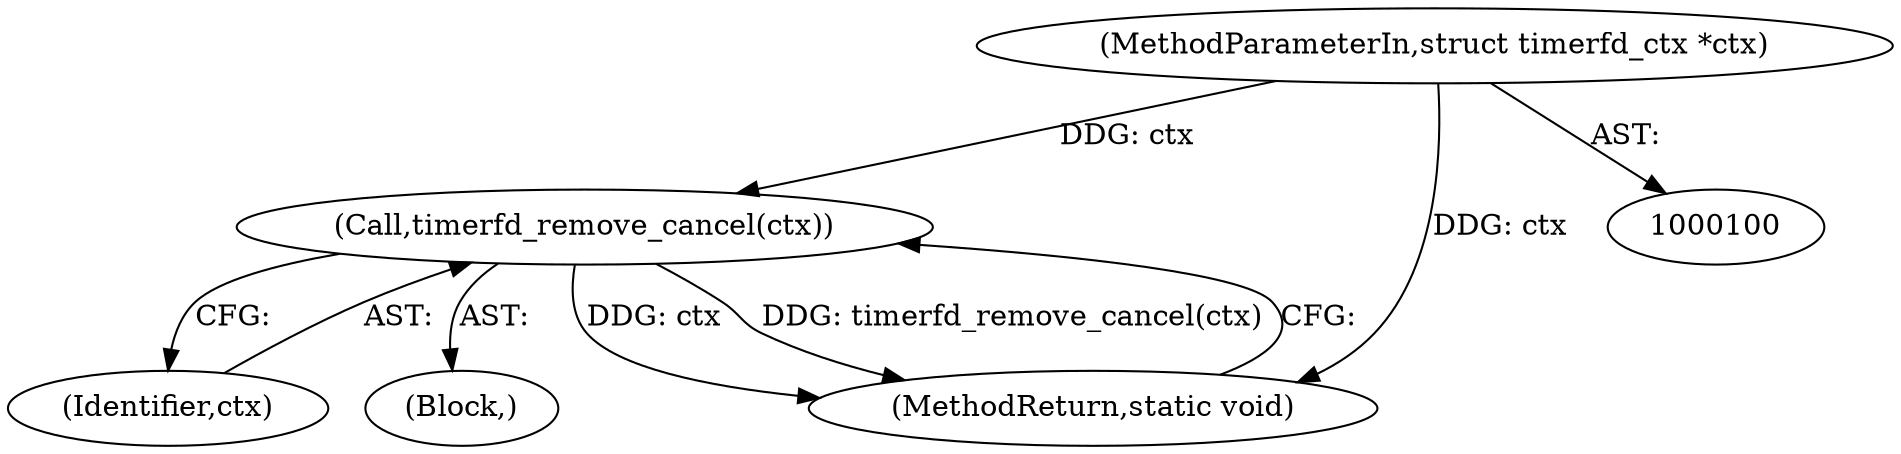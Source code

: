 digraph "0_linux_1e38da300e1e395a15048b0af1e5305bd91402f6_1@pointer" {
"1000155" [label="(Call,timerfd_remove_cancel(ctx))"];
"1000101" [label="(MethodParameterIn,struct timerfd_ctx *ctx)"];
"1000156" [label="(Identifier,ctx)"];
"1000154" [label="(Block,)"];
"1000157" [label="(MethodReturn,static void)"];
"1000155" [label="(Call,timerfd_remove_cancel(ctx))"];
"1000101" [label="(MethodParameterIn,struct timerfd_ctx *ctx)"];
"1000155" -> "1000154"  [label="AST: "];
"1000155" -> "1000156"  [label="CFG: "];
"1000156" -> "1000155"  [label="AST: "];
"1000157" -> "1000155"  [label="CFG: "];
"1000155" -> "1000157"  [label="DDG: ctx"];
"1000155" -> "1000157"  [label="DDG: timerfd_remove_cancel(ctx)"];
"1000101" -> "1000155"  [label="DDG: ctx"];
"1000101" -> "1000100"  [label="AST: "];
"1000101" -> "1000157"  [label="DDG: ctx"];
}
